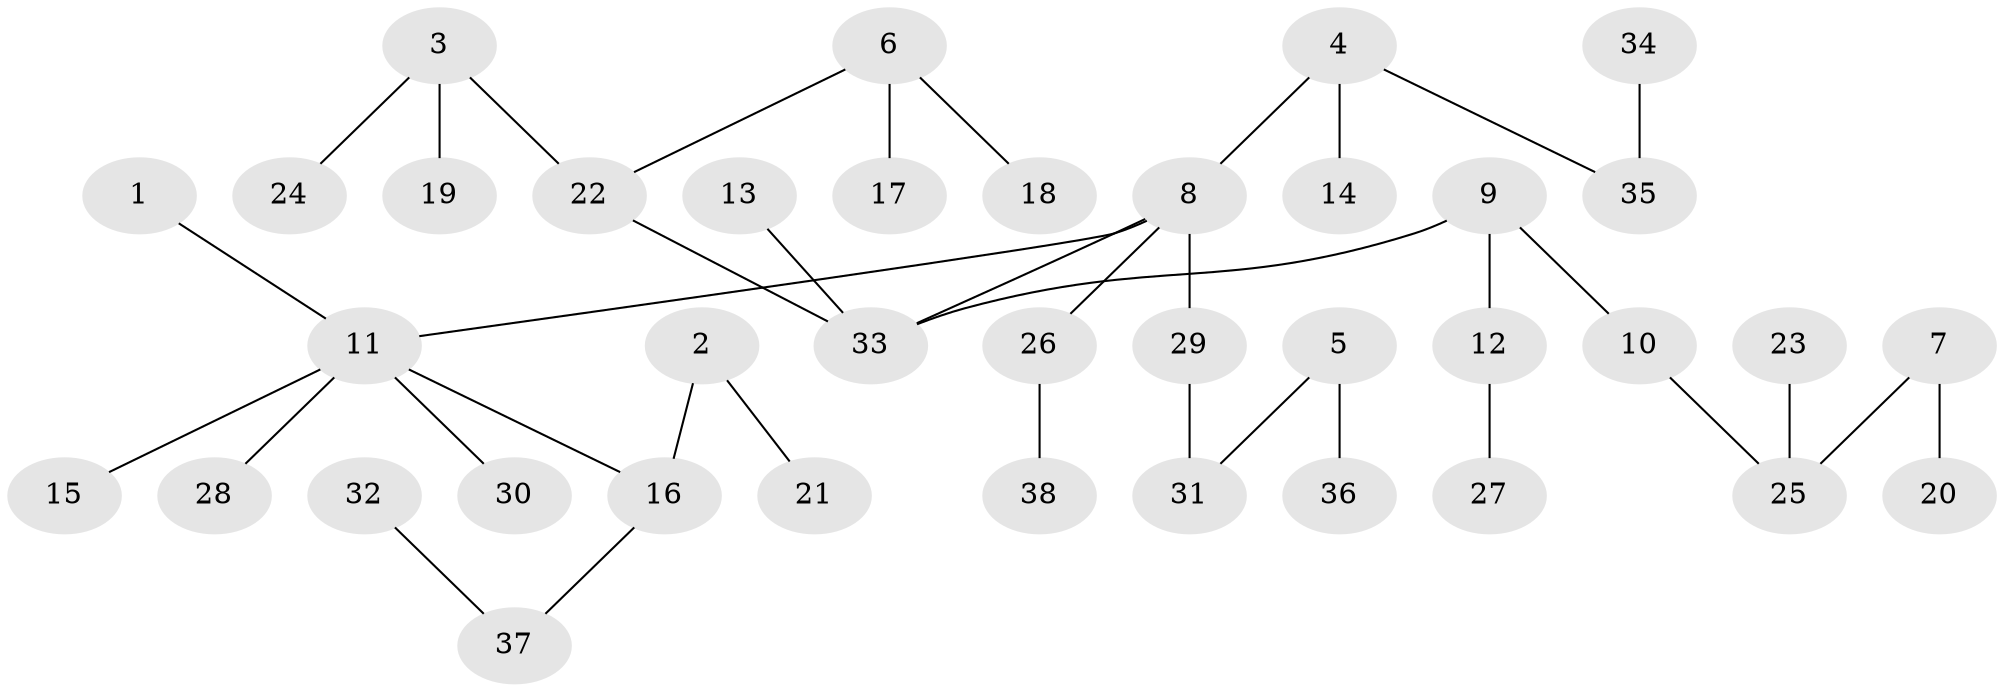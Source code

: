 // original degree distribution, {6: 0.021505376344086023, 2: 0.27956989247311825, 3: 0.11827956989247312, 5: 0.03225806451612903, 7: 0.010752688172043012, 4: 0.053763440860215055, 1: 0.4838709677419355}
// Generated by graph-tools (version 1.1) at 2025/37/03/04/25 23:37:25]
// undirected, 38 vertices, 37 edges
graph export_dot {
  node [color=gray90,style=filled];
  1;
  2;
  3;
  4;
  5;
  6;
  7;
  8;
  9;
  10;
  11;
  12;
  13;
  14;
  15;
  16;
  17;
  18;
  19;
  20;
  21;
  22;
  23;
  24;
  25;
  26;
  27;
  28;
  29;
  30;
  31;
  32;
  33;
  34;
  35;
  36;
  37;
  38;
  1 -- 11 [weight=1.0];
  2 -- 16 [weight=1.0];
  2 -- 21 [weight=1.0];
  3 -- 19 [weight=1.0];
  3 -- 22 [weight=1.0];
  3 -- 24 [weight=1.0];
  4 -- 8 [weight=1.0];
  4 -- 14 [weight=1.0];
  4 -- 35 [weight=1.0];
  5 -- 31 [weight=1.0];
  5 -- 36 [weight=1.0];
  6 -- 17 [weight=1.0];
  6 -- 18 [weight=1.0];
  6 -- 22 [weight=1.0];
  7 -- 20 [weight=1.0];
  7 -- 25 [weight=1.0];
  8 -- 11 [weight=1.0];
  8 -- 26 [weight=1.0];
  8 -- 29 [weight=1.0];
  8 -- 33 [weight=1.0];
  9 -- 10 [weight=1.0];
  9 -- 12 [weight=1.0];
  9 -- 33 [weight=1.0];
  10 -- 25 [weight=1.0];
  11 -- 15 [weight=1.0];
  11 -- 16 [weight=1.0];
  11 -- 28 [weight=1.0];
  11 -- 30 [weight=1.0];
  12 -- 27 [weight=1.0];
  13 -- 33 [weight=1.0];
  16 -- 37 [weight=1.0];
  22 -- 33 [weight=1.0];
  23 -- 25 [weight=1.0];
  26 -- 38 [weight=1.0];
  29 -- 31 [weight=1.0];
  32 -- 37 [weight=1.0];
  34 -- 35 [weight=1.0];
}
